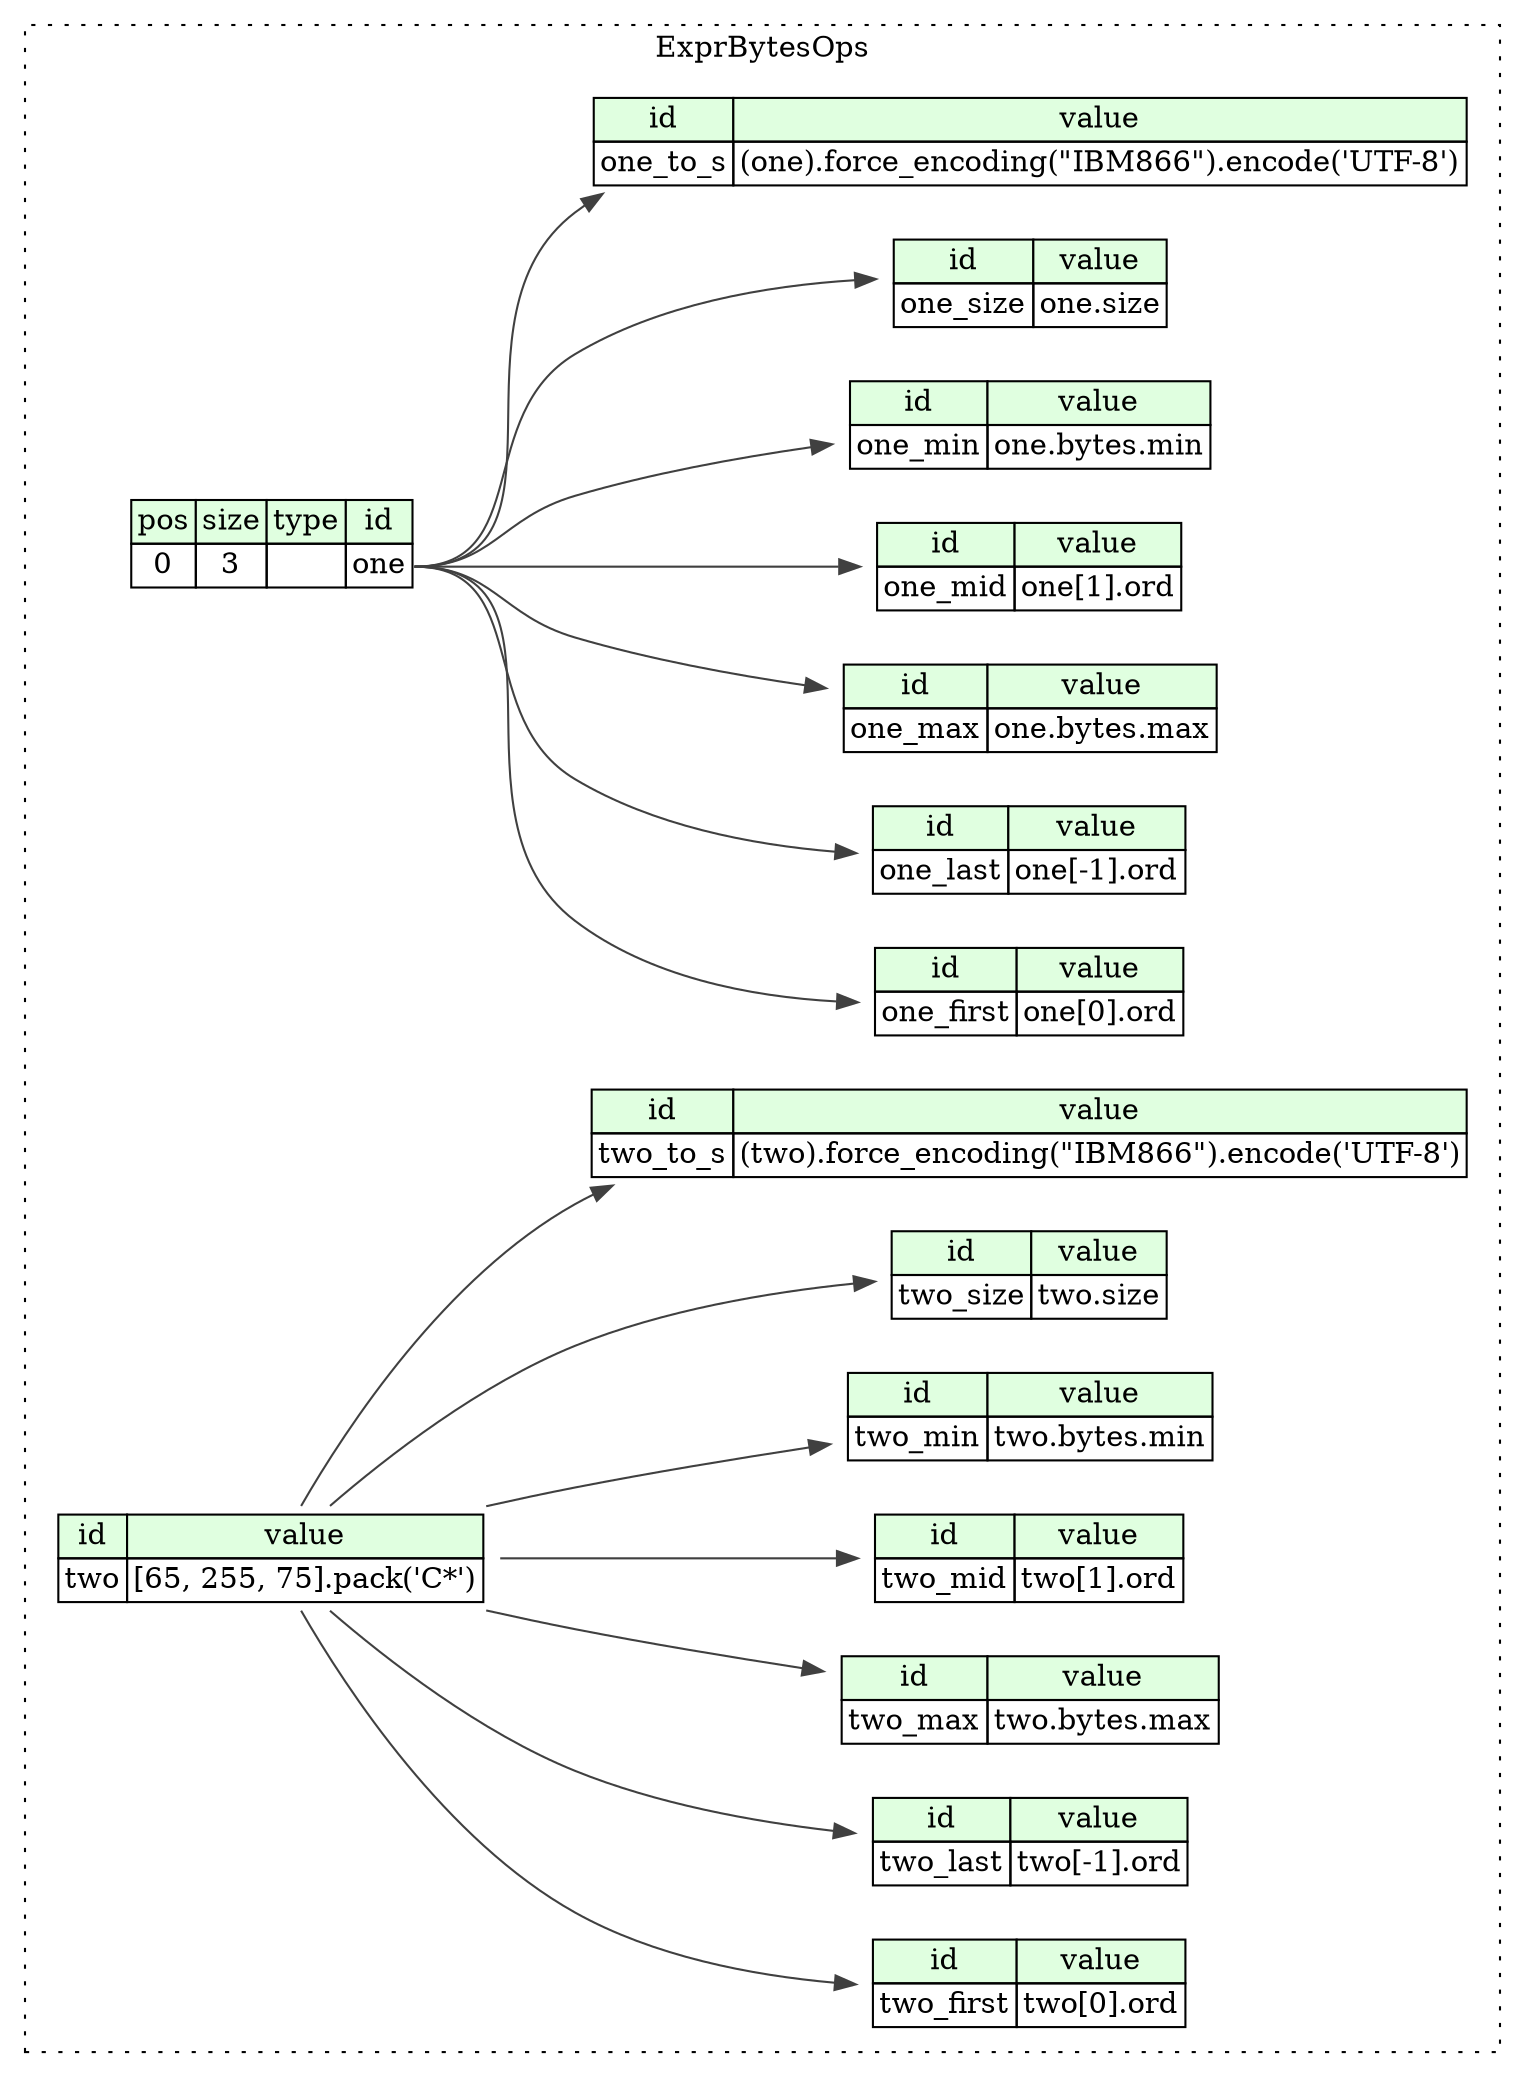 digraph {
	rankdir=LR;
	node [shape=plaintext];
	subgraph cluster__expr_bytes_ops {
		label="ExprBytesOps";
		graph[style=dotted];

		expr_bytes_ops__seq [label=<<TABLE BORDER="0" CELLBORDER="1" CELLSPACING="0">
			<TR><TD BGCOLOR="#E0FFE0">pos</TD><TD BGCOLOR="#E0FFE0">size</TD><TD BGCOLOR="#E0FFE0">type</TD><TD BGCOLOR="#E0FFE0">id</TD></TR>
			<TR><TD PORT="one_pos">0</TD><TD PORT="one_size">3</TD><TD></TD><TD PORT="one_type">one</TD></TR>
		</TABLE>>];
		expr_bytes_ops__inst__one_first [label=<<TABLE BORDER="0" CELLBORDER="1" CELLSPACING="0">
			<TR><TD BGCOLOR="#E0FFE0">id</TD><TD BGCOLOR="#E0FFE0">value</TD></TR>
			<TR><TD>one_first</TD><TD>one[0].ord</TD></TR>
		</TABLE>>];
		expr_bytes_ops__inst__one_last [label=<<TABLE BORDER="0" CELLBORDER="1" CELLSPACING="0">
			<TR><TD BGCOLOR="#E0FFE0">id</TD><TD BGCOLOR="#E0FFE0">value</TD></TR>
			<TR><TD>one_last</TD><TD>one[-1].ord</TD></TR>
		</TABLE>>];
		expr_bytes_ops__inst__one_max [label=<<TABLE BORDER="0" CELLBORDER="1" CELLSPACING="0">
			<TR><TD BGCOLOR="#E0FFE0">id</TD><TD BGCOLOR="#E0FFE0">value</TD></TR>
			<TR><TD>one_max</TD><TD>one.bytes.max</TD></TR>
		</TABLE>>];
		expr_bytes_ops__inst__one_mid [label=<<TABLE BORDER="0" CELLBORDER="1" CELLSPACING="0">
			<TR><TD BGCOLOR="#E0FFE0">id</TD><TD BGCOLOR="#E0FFE0">value</TD></TR>
			<TR><TD>one_mid</TD><TD>one[1].ord</TD></TR>
		</TABLE>>];
		expr_bytes_ops__inst__one_min [label=<<TABLE BORDER="0" CELLBORDER="1" CELLSPACING="0">
			<TR><TD BGCOLOR="#E0FFE0">id</TD><TD BGCOLOR="#E0FFE0">value</TD></TR>
			<TR><TD>one_min</TD><TD>one.bytes.min</TD></TR>
		</TABLE>>];
		expr_bytes_ops__inst__one_size [label=<<TABLE BORDER="0" CELLBORDER="1" CELLSPACING="0">
			<TR><TD BGCOLOR="#E0FFE0">id</TD><TD BGCOLOR="#E0FFE0">value</TD></TR>
			<TR><TD>one_size</TD><TD>one.size</TD></TR>
		</TABLE>>];
		expr_bytes_ops__inst__one_to_s [label=<<TABLE BORDER="0" CELLBORDER="1" CELLSPACING="0">
			<TR><TD BGCOLOR="#E0FFE0">id</TD><TD BGCOLOR="#E0FFE0">value</TD></TR>
			<TR><TD>one_to_s</TD><TD>(one).force_encoding(&quot;IBM866&quot;).encode('UTF-8')</TD></TR>
		</TABLE>>];
		expr_bytes_ops__inst__two [label=<<TABLE BORDER="0" CELLBORDER="1" CELLSPACING="0">
			<TR><TD BGCOLOR="#E0FFE0">id</TD><TD BGCOLOR="#E0FFE0">value</TD></TR>
			<TR><TD>two</TD><TD>[65, 255, 75].pack('C*')</TD></TR>
		</TABLE>>];
		expr_bytes_ops__inst__two_first [label=<<TABLE BORDER="0" CELLBORDER="1" CELLSPACING="0">
			<TR><TD BGCOLOR="#E0FFE0">id</TD><TD BGCOLOR="#E0FFE0">value</TD></TR>
			<TR><TD>two_first</TD><TD>two[0].ord</TD></TR>
		</TABLE>>];
		expr_bytes_ops__inst__two_last [label=<<TABLE BORDER="0" CELLBORDER="1" CELLSPACING="0">
			<TR><TD BGCOLOR="#E0FFE0">id</TD><TD BGCOLOR="#E0FFE0">value</TD></TR>
			<TR><TD>two_last</TD><TD>two[-1].ord</TD></TR>
		</TABLE>>];
		expr_bytes_ops__inst__two_max [label=<<TABLE BORDER="0" CELLBORDER="1" CELLSPACING="0">
			<TR><TD BGCOLOR="#E0FFE0">id</TD><TD BGCOLOR="#E0FFE0">value</TD></TR>
			<TR><TD>two_max</TD><TD>two.bytes.max</TD></TR>
		</TABLE>>];
		expr_bytes_ops__inst__two_mid [label=<<TABLE BORDER="0" CELLBORDER="1" CELLSPACING="0">
			<TR><TD BGCOLOR="#E0FFE0">id</TD><TD BGCOLOR="#E0FFE0">value</TD></TR>
			<TR><TD>two_mid</TD><TD>two[1].ord</TD></TR>
		</TABLE>>];
		expr_bytes_ops__inst__two_min [label=<<TABLE BORDER="0" CELLBORDER="1" CELLSPACING="0">
			<TR><TD BGCOLOR="#E0FFE0">id</TD><TD BGCOLOR="#E0FFE0">value</TD></TR>
			<TR><TD>two_min</TD><TD>two.bytes.min</TD></TR>
		</TABLE>>];
		expr_bytes_ops__inst__two_size [label=<<TABLE BORDER="0" CELLBORDER="1" CELLSPACING="0">
			<TR><TD BGCOLOR="#E0FFE0">id</TD><TD BGCOLOR="#E0FFE0">value</TD></TR>
			<TR><TD>two_size</TD><TD>two.size</TD></TR>
		</TABLE>>];
		expr_bytes_ops__inst__two_to_s [label=<<TABLE BORDER="0" CELLBORDER="1" CELLSPACING="0">
			<TR><TD BGCOLOR="#E0FFE0">id</TD><TD BGCOLOR="#E0FFE0">value</TD></TR>
			<TR><TD>two_to_s</TD><TD>(two).force_encoding(&quot;IBM866&quot;).encode('UTF-8')</TD></TR>
		</TABLE>>];
	}
	expr_bytes_ops__seq:one_type -> expr_bytes_ops__inst__one_first [color="#404040"];
	expr_bytes_ops__seq:one_type -> expr_bytes_ops__inst__one_last [color="#404040"];
	expr_bytes_ops__seq:one_type -> expr_bytes_ops__inst__one_max [color="#404040"];
	expr_bytes_ops__seq:one_type -> expr_bytes_ops__inst__one_mid [color="#404040"];
	expr_bytes_ops__seq:one_type -> expr_bytes_ops__inst__one_min [color="#404040"];
	expr_bytes_ops__seq:one_type -> expr_bytes_ops__inst__one_size [color="#404040"];
	expr_bytes_ops__seq:one_type -> expr_bytes_ops__inst__one_to_s [color="#404040"];
	expr_bytes_ops__inst__two:two_type -> expr_bytes_ops__inst__two_first [color="#404040"];
	expr_bytes_ops__inst__two:two_type -> expr_bytes_ops__inst__two_last [color="#404040"];
	expr_bytes_ops__inst__two:two_type -> expr_bytes_ops__inst__two_max [color="#404040"];
	expr_bytes_ops__inst__two:two_type -> expr_bytes_ops__inst__two_mid [color="#404040"];
	expr_bytes_ops__inst__two:two_type -> expr_bytes_ops__inst__two_min [color="#404040"];
	expr_bytes_ops__inst__two:two_type -> expr_bytes_ops__inst__two_size [color="#404040"];
	expr_bytes_ops__inst__two:two_type -> expr_bytes_ops__inst__two_to_s [color="#404040"];
}
